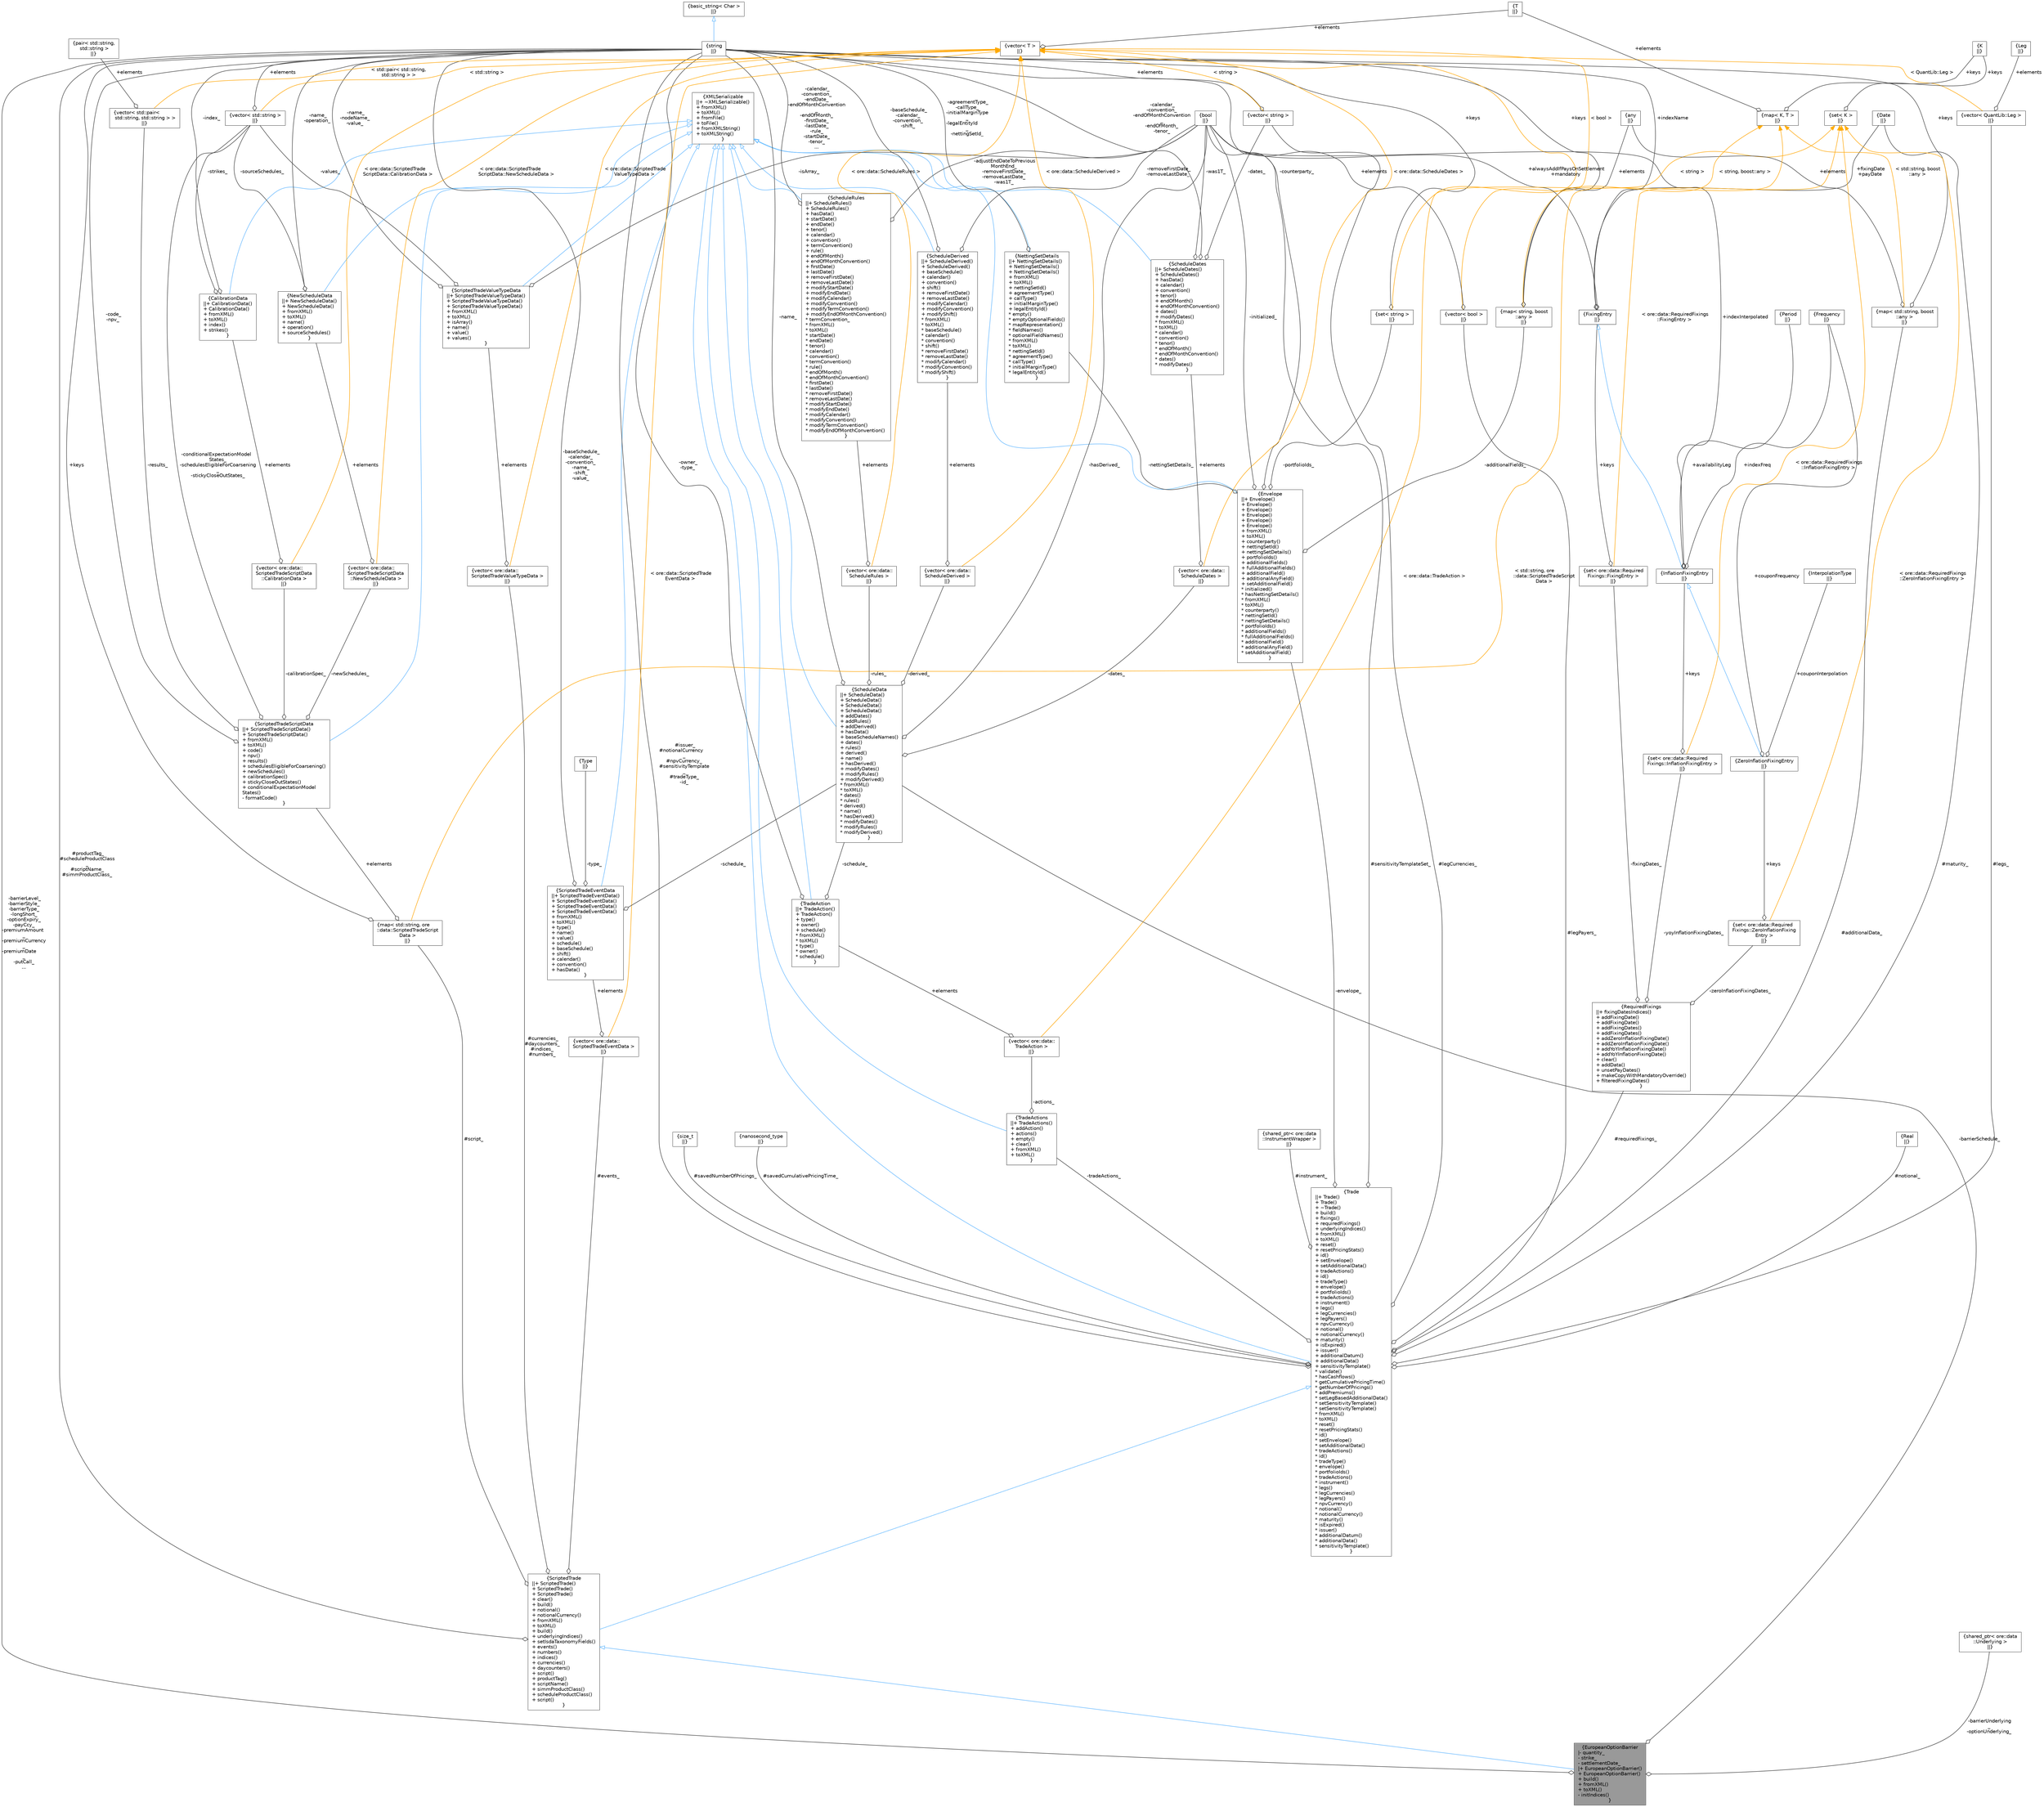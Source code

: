digraph "EuropeanOptionBarrier"
{
 // INTERACTIVE_SVG=YES
 // LATEX_PDF_SIZE
  bgcolor="transparent";
  edge [fontname=Helvetica,fontsize=10,labelfontname=Helvetica,labelfontsize=10];
  node [fontname=Helvetica,fontsize=10,shape=box,height=0.2,width=0.4];
  Node1 [label="{EuropeanOptionBarrier\n|- quantity_\l- strike_\l- settlementDate_\l|+ EuropeanOptionBarrier()\l+ EuropeanOptionBarrier()\l+ build()\l+ fromXML()\l+ toXML()\l- initIndices()\l}",height=0.2,width=0.4,color="gray40", fillcolor="grey60", style="filled", fontcolor="black",tooltip=" "];
  Node2 -> Node1 [dir="back",color="steelblue1",style="solid",arrowtail="onormal"];
  Node2 [label="{ScriptedTrade\n||+ ScriptedTrade()\l+ ScriptedTrade()\l+ ScriptedTrade()\l+ clear()\l+ build()\l+ notional()\l+ notionalCurrency()\l+ fromXML()\l+ toXML()\l+ build()\l+ underlyingIndices()\l+ setIsdaTaxonomyFields()\l+ events()\l+ numbers()\l+ indices()\l+ currencies()\l+ daycounters()\l+ script()\l+ productTag()\l+ scriptName()\l+ simmProductClass()\l+ scheduleProductClass()\l+ script()\l}",height=0.2,width=0.4,color="gray40", fillcolor="white", style="filled",URL="$classore_1_1data_1_1_scripted_trade.html",tooltip=" "];
  Node3 -> Node2 [dir="back",color="steelblue1",style="solid",arrowtail="onormal"];
  Node3 [label="{Trade\n||+ Trade()\l+ Trade()\l+ ~Trade()\l+ build()\l+ fixings()\l+ requiredFixings()\l+ underlyingIndices()\l+ fromXML()\l+ toXML()\l+ reset()\l+ resetPricingStats()\l+ id()\l+ setEnvelope()\l+ setAdditionalData()\l+ tradeActions()\l+ id()\l+ tradeType()\l+ envelope()\l+ portfolioIds()\l+ tradeActions()\l+ instrument()\l+ legs()\l+ legCurrencies()\l+ legPayers()\l+ npvCurrency()\l+ notional()\l+ notionalCurrency()\l+ maturity()\l+ isExpired()\l+ issuer()\l+ additionalDatum()\l+ additionalData()\l+ sensitivityTemplate()\l* validate()\l* hasCashflows()\l* getCumulativePricingTime()\l* getNumberOfPricings()\l* addPremiums()\l* setLegBasedAdditionalData()\l* setSensitivityTemplate()\l* setSensitivityTemplate()\l* fromXML()\l* toXML()\l* reset()\l* resetPricingStats()\l* id()\l* setEnvelope()\l* setAdditionalData()\l* tradeActions()\l* id()\l* tradeType()\l* envelope()\l* portfolioIds()\l* tradeActions()\l* instrument()\l* legs()\l* legCurrencies()\l* legPayers()\l* npvCurrency()\l* notional()\l* notionalCurrency()\l* maturity()\l* isExpired()\l* issuer()\l* additionalDatum()\l* additionalData()\l* sensitivityTemplate()\l}",height=0.2,width=0.4,color="gray40", fillcolor="white", style="filled",URL="$classore_1_1data_1_1_trade.html",tooltip="Trade base class."];
  Node4 -> Node3 [dir="back",color="steelblue1",style="solid",arrowtail="onormal"];
  Node4 [label="{XMLSerializable\n||+ ~XMLSerializable()\l+ fromXML()\l+ toXML()\l+ fromFile()\l+ toFile()\l+ fromXMLString()\l+ toXMLString()\l}",height=0.2,width=0.4,color="gray40", fillcolor="white", style="filled",URL="$classore_1_1data_1_1_x_m_l_serializable.html",tooltip="Base class for all serializable classes."];
  Node5 -> Node3 [color="grey25",style="solid",label=" #issuer_\n#notionalCurrency\l_\n#npvCurrency_\n#sensitivityTemplate\l_\n#tradeType_\n-id_" ,arrowhead="odiamond"];
  Node5 [label="{string\n||}",height=0.2,width=0.4,color="gray40", fillcolor="white", style="filled",tooltip=" "];
  Node6 -> Node5 [dir="back",color="steelblue1",style="solid",arrowtail="onormal"];
  Node6 [label="{basic_string\< Char \>\n||}",height=0.2,width=0.4,color="gray40", fillcolor="white", style="filled",tooltip=" "];
  Node7 -> Node3 [color="grey25",style="solid",label=" #instrument_" ,arrowhead="odiamond"];
  Node7 [label="{shared_ptr\< ore::data\l::InstrumentWrapper \>\n||}",height=0.2,width=0.4,color="gray40", fillcolor="white", style="filled",tooltip=" "];
  Node8 -> Node3 [color="grey25",style="solid",label=" #legs_" ,arrowhead="odiamond"];
  Node8 [label="{vector\< QuantLib::Leg \>\n||}",height=0.2,width=0.4,color="gray40", fillcolor="white", style="filled",tooltip=" "];
  Node9 -> Node8 [color="grey25",style="solid",label=" +elements" ,arrowhead="odiamond"];
  Node9 [label="{Leg\n||}",height=0.2,width=0.4,color="gray40", fillcolor="white", style="filled",tooltip=" "];
  Node10 -> Node8 [dir="back",color="orange",style="solid",label=" \< QuantLib::Leg \>" ];
  Node10 [label="{vector\< T \>\n||}",height=0.2,width=0.4,color="gray40", fillcolor="white", style="filled",tooltip=" "];
  Node11 -> Node10 [color="grey25",style="solid",label=" +elements" ,arrowhead="odiamond"];
  Node11 [label="{T\n||}",height=0.2,width=0.4,color="gray40", fillcolor="white", style="filled",tooltip=" "];
  Node12 -> Node3 [color="grey25",style="solid",label=" #legCurrencies_" ,arrowhead="odiamond"];
  Node12 [label="{vector\< string \>\n||}",height=0.2,width=0.4,color="gray40", fillcolor="white", style="filled",tooltip=" "];
  Node5 -> Node12 [color="grey25",style="solid",label=" +elements" ,arrowhead="odiamond"];
  Node10 -> Node12 [dir="back",color="orange",style="solid",label=" \< string \>" ];
  Node13 -> Node3 [color="grey25",style="solid",label=" #legPayers_" ,arrowhead="odiamond"];
  Node13 [label="{vector\< bool \>\n||}",height=0.2,width=0.4,color="gray40", fillcolor="white", style="filled",tooltip=" "];
  Node14 -> Node13 [color="grey25",style="solid",label=" +elements" ,arrowhead="odiamond"];
  Node14 [label="{bool\n||}",height=0.2,width=0.4,color="gray40", fillcolor="white", style="filled",URL="$classbool.html",tooltip=" "];
  Node10 -> Node13 [dir="back",color="orange",style="solid",label=" \< bool \>" ];
  Node15 -> Node3 [color="grey25",style="solid",label=" #notional_" ,arrowhead="odiamond"];
  Node15 [label="{Real\n||}",height=0.2,width=0.4,color="gray40", fillcolor="white", style="filled",tooltip=" "];
  Node16 -> Node3 [color="grey25",style="solid",label=" #maturity_" ,arrowhead="odiamond"];
  Node16 [label="{Date\n||}",height=0.2,width=0.4,color="gray40", fillcolor="white", style="filled",tooltip=" "];
  Node14 -> Node3 [color="grey25",style="solid",label=" #sensitivityTemplateSet_" ,arrowhead="odiamond"];
  Node17 -> Node3 [color="grey25",style="solid",label=" #savedNumberOfPricings_" ,arrowhead="odiamond"];
  Node17 [label="{size_t\n||}",height=0.2,width=0.4,color="gray40", fillcolor="white", style="filled",tooltip=" "];
  Node18 -> Node3 [color="grey25",style="solid",label=" #savedCumulativePricingTime_" ,arrowhead="odiamond"];
  Node18 [label="{nanosecond_type\n||}",height=0.2,width=0.4,color="gray40", fillcolor="white", style="filled",tooltip=" "];
  Node19 -> Node3 [color="grey25",style="solid",label=" #requiredFixings_" ,arrowhead="odiamond"];
  Node19 [label="{RequiredFixings\n||+ fixingDatesIndices()\l+ addFixingDate()\l+ addFixingDate()\l+ addFixingDates()\l+ addFixingDates()\l+ addZeroInflationFixingDate()\l+ addZeroInflationFixingDate()\l+ addYoYInflationFixingDate()\l+ addYoYInflationFixingDate()\l+ clear()\l+ addData()\l+ unsetPayDates()\l+ makeCopyWithMandatoryOverride()\l+ filteredFixingDates()\l}",height=0.2,width=0.4,color="gray40", fillcolor="white", style="filled",URL="$classore_1_1data_1_1_required_fixings.html",tooltip=" "];
  Node20 -> Node19 [color="grey25",style="solid",label=" -fixingDates_" ,arrowhead="odiamond"];
  Node20 [label="{set\< ore::data::Required\lFixings::FixingEntry \>\n||}",height=0.2,width=0.4,color="gray40", fillcolor="white", style="filled",tooltip=" "];
  Node21 -> Node20 [color="grey25",style="solid",label=" +keys" ,arrowhead="odiamond"];
  Node21 [label="{FixingEntry\n||}",height=0.2,width=0.4,color="gray40", fillcolor="white", style="filled",URL="$structore_1_1data_1_1_required_fixings_1_1_fixing_entry.html",tooltip=" "];
  Node5 -> Node21 [color="grey25",style="solid",label=" +indexName" ,arrowhead="odiamond"];
  Node16 -> Node21 [color="grey25",style="solid",label=" +fixingDate\n+payDate" ,arrowhead="odiamond"];
  Node14 -> Node21 [color="grey25",style="solid",label=" +alwaysAddIfPaysOnSettlement\n+mandatory" ,arrowhead="odiamond"];
  Node22 -> Node20 [dir="back",color="orange",style="solid",label=" \< ore::data::RequiredFixings\l::FixingEntry \>" ];
  Node22 [label="{set\< K \>\n||}",height=0.2,width=0.4,color="gray40", fillcolor="white", style="filled",tooltip=" "];
  Node23 -> Node22 [color="grey25",style="solid",label=" +keys" ,arrowhead="odiamond"];
  Node23 [label="{K\n||}",height=0.2,width=0.4,color="gray40", fillcolor="white", style="filled",tooltip=" "];
  Node24 -> Node19 [color="grey25",style="solid",label=" -zeroInflationFixingDates_" ,arrowhead="odiamond"];
  Node24 [label="{set\< ore::data::Required\lFixings::ZeroInflationFixing\lEntry \>\n||}",height=0.2,width=0.4,color="gray40", fillcolor="white", style="filled",tooltip=" "];
  Node25 -> Node24 [color="grey25",style="solid",label=" +keys" ,arrowhead="odiamond"];
  Node25 [label="{ZeroInflationFixingEntry\n||}",height=0.2,width=0.4,color="gray40", fillcolor="white", style="filled",URL="$structore_1_1data_1_1_required_fixings_1_1_zero_inflation_fixing_entry.html",tooltip=" "];
  Node26 -> Node25 [dir="back",color="steelblue1",style="solid",arrowtail="onormal"];
  Node26 [label="{InflationFixingEntry\n||}",height=0.2,width=0.4,color="gray40", fillcolor="white", style="filled",URL="$structore_1_1data_1_1_required_fixings_1_1_inflation_fixing_entry.html",tooltip=" "];
  Node21 -> Node26 [dir="back",color="steelblue1",style="solid",arrowtail="onormal"];
  Node14 -> Node26 [color="grey25",style="solid",label=" +indexInterpolated" ,arrowhead="odiamond"];
  Node27 -> Node26 [color="grey25",style="solid",label=" +indexFreq" ,arrowhead="odiamond"];
  Node27 [label="{Frequency\n||}",height=0.2,width=0.4,color="gray40", fillcolor="white", style="filled",tooltip=" "];
  Node28 -> Node26 [color="grey25",style="solid",label=" +availabilityLeg" ,arrowhead="odiamond"];
  Node28 [label="{Period\n||}",height=0.2,width=0.4,color="gray40", fillcolor="white", style="filled",tooltip=" "];
  Node29 -> Node25 [color="grey25",style="solid",label=" +couponInterpolation" ,arrowhead="odiamond"];
  Node29 [label="{InterpolationType\n||}",height=0.2,width=0.4,color="gray40", fillcolor="white", style="filled",tooltip=" "];
  Node27 -> Node25 [color="grey25",style="solid",label=" +couponFrequency" ,arrowhead="odiamond"];
  Node22 -> Node24 [dir="back",color="orange",style="solid",label=" \< ore::data::RequiredFixings\l::ZeroInflationFixingEntry \>" ];
  Node30 -> Node19 [color="grey25",style="solid",label=" -yoyInflationFixingDates_" ,arrowhead="odiamond"];
  Node30 [label="{set\< ore::data::Required\lFixings::InflationFixingEntry \>\n||}",height=0.2,width=0.4,color="gray40", fillcolor="white", style="filled",tooltip=" "];
  Node26 -> Node30 [color="grey25",style="solid",label=" +keys" ,arrowhead="odiamond"];
  Node22 -> Node30 [dir="back",color="orange",style="solid",label=" \< ore::data::RequiredFixings\l::InflationFixingEntry \>" ];
  Node31 -> Node3 [color="grey25",style="solid",label=" #additionalData_" ,arrowhead="odiamond"];
  Node31 [label="{map\< std::string, boost\l::any \>\n||}",height=0.2,width=0.4,color="gray40", fillcolor="white", style="filled",tooltip=" "];
  Node5 -> Node31 [color="grey25",style="solid",label=" +keys" ,arrowhead="odiamond"];
  Node32 -> Node31 [color="grey25",style="solid",label=" +elements" ,arrowhead="odiamond"];
  Node32 [label="{any\n||}",height=0.2,width=0.4,color="gray40", fillcolor="white", style="filled",tooltip=" "];
  Node33 -> Node31 [dir="back",color="orange",style="solid",label=" \< std::string, boost\l::any \>" ];
  Node33 [label="{map\< K, T \>\n||}",height=0.2,width=0.4,color="gray40", fillcolor="white", style="filled",tooltip=" "];
  Node23 -> Node33 [color="grey25",style="solid",label=" +keys" ,arrowhead="odiamond"];
  Node11 -> Node33 [color="grey25",style="solid",label=" +elements" ,arrowhead="odiamond"];
  Node34 -> Node3 [color="grey25",style="solid",label=" -envelope_" ,arrowhead="odiamond"];
  Node34 [label="{Envelope\n||+ Envelope()\l+ Envelope()\l+ Envelope()\l+ Envelope()\l+ Envelope()\l+ Envelope()\l+ fromXML()\l+ toXML()\l+ counterparty()\l+ nettingSetId()\l+ nettingSetDetails()\l+ portfolioIds()\l+ additionalFields()\l+ fullAdditionalFields()\l+ additionalField()\l+ additionalAnyField()\l+ setAdditionalField()\l* initialized()\l* hasNettingSetDetails()\l* fromXML()\l* toXML()\l* counterparty()\l* nettingSetId()\l* nettingSetDetails()\l* portfolioIds()\l* additionalFields()\l* fullAdditionalFields()\l* additionalField()\l* additionalAnyField()\l* setAdditionalField()\l}",height=0.2,width=0.4,color="gray40", fillcolor="white", style="filled",URL="$classore_1_1data_1_1_envelope.html",tooltip="Serializable object holding generic trade data, reporting dimensions."];
  Node4 -> Node34 [dir="back",color="steelblue1",style="solid",arrowtail="onormal"];
  Node5 -> Node34 [color="grey25",style="solid",label=" -counterparty_" ,arrowhead="odiamond"];
  Node35 -> Node34 [color="grey25",style="solid",label=" -nettingSetDetails_" ,arrowhead="odiamond"];
  Node35 [label="{NettingSetDetails\n||+ NettingSetDetails()\l+ NettingSetDetails()\l+ NettingSetDetails()\l+ fromXML()\l+ toXML()\l+ nettingSetId()\l+ agreementType()\l+ callType()\l+ initialMarginType()\l+ legalEntityId()\l* empty()\l* emptyOptionalFields()\l* mapRepresentation()\l* fieldNames()\l* optionalFieldNames()\l* fromXML()\l* toXML()\l* nettingSetId()\l* agreementType()\l* callType()\l* initialMarginType()\l* legalEntityId()\l}",height=0.2,width=0.4,color="gray40", fillcolor="white", style="filled",URL="$classore_1_1data_1_1_netting_set_details.html",tooltip="Serializable object holding netting set identification data."];
  Node4 -> Node35 [dir="back",color="steelblue1",style="solid",arrowtail="onormal"];
  Node5 -> Node35 [color="grey25",style="solid",label=" -agreementType_\n-callType_\n-initialMarginType\l_\n-legalEntityId\l_\n-nettingSetId_" ,arrowhead="odiamond"];
  Node36 -> Node34 [color="grey25",style="solid",label=" -portfolioIds_" ,arrowhead="odiamond"];
  Node36 [label="{set\< string \>\n||}",height=0.2,width=0.4,color="gray40", fillcolor="white", style="filled",tooltip=" "];
  Node5 -> Node36 [color="grey25",style="solid",label=" +keys" ,arrowhead="odiamond"];
  Node22 -> Node36 [dir="back",color="orange",style="solid",label=" \< string \>" ];
  Node37 -> Node34 [color="grey25",style="solid",label=" -additionalFields_" ,arrowhead="odiamond"];
  Node37 [label="{map\< string, boost\l::any \>\n||}",height=0.2,width=0.4,color="gray40", fillcolor="white", style="filled",tooltip=" "];
  Node5 -> Node37 [color="grey25",style="solid",label=" +keys" ,arrowhead="odiamond"];
  Node32 -> Node37 [color="grey25",style="solid",label=" +elements" ,arrowhead="odiamond"];
  Node33 -> Node37 [dir="back",color="orange",style="solid",label=" \< string, boost::any \>" ];
  Node14 -> Node34 [color="grey25",style="solid",label=" -initialized_" ,arrowhead="odiamond"];
  Node38 -> Node3 [color="grey25",style="solid",label=" -tradeActions_" ,arrowhead="odiamond"];
  Node38 [label="{TradeActions\n||+ TradeActions()\l+ addAction()\l+ actions()\l+ empty()\l+ clear()\l+ fromXML()\l+ toXML()\l}",height=0.2,width=0.4,color="gray40", fillcolor="white", style="filled",URL="$classore_1_1data_1_1_trade_actions.html",tooltip="Serializable object holding generic trade actions."];
  Node4 -> Node38 [dir="back",color="steelblue1",style="solid",arrowtail="onormal"];
  Node39 -> Node38 [color="grey25",style="solid",label=" -actions_" ,arrowhead="odiamond"];
  Node39 [label="{vector\< ore::data::\lTradeAction \>\n||}",height=0.2,width=0.4,color="gray40", fillcolor="white", style="filled",tooltip=" "];
  Node40 -> Node39 [color="grey25",style="solid",label=" +elements" ,arrowhead="odiamond"];
  Node40 [label="{TradeAction\n||+ TradeAction()\l+ TradeAction()\l+ type()\l+ owner()\l+ schedule()\l* fromXML()\l* toXML()\l* type()\l* owner()\l* schedule()\l}",height=0.2,width=0.4,color="gray40", fillcolor="white", style="filled",URL="$classore_1_1data_1_1_trade_action.html",tooltip="Serializable object holding a trade action."];
  Node4 -> Node40 [dir="back",color="steelblue1",style="solid",arrowtail="onormal"];
  Node5 -> Node40 [color="grey25",style="solid",label=" -owner_\n-type_" ,arrowhead="odiamond"];
  Node41 -> Node40 [color="grey25",style="solid",label=" -schedule_" ,arrowhead="odiamond"];
  Node41 [label="{ScheduleData\n||+ ScheduleData()\l+ ScheduleData()\l+ ScheduleData()\l+ ScheduleData()\l+ addDates()\l+ addRules()\l+ addDerived()\l+ hasData()\l+ baseScheduleNames()\l+ dates()\l+ rules()\l+ derived()\l+ name()\l+ hasDerived()\l+ modifyDates()\l+ modifyRules()\l+ modifyDerived()\l* fromXML()\l* toXML()\l* dates()\l* rules()\l* derived()\l* name()\l* hasDerived()\l* modifyDates()\l* modifyRules()\l* modifyDerived()\l}",height=0.2,width=0.4,color="gray40", fillcolor="white", style="filled",URL="$classore_1_1data_1_1_schedule_data.html",tooltip="Serializable schedule data."];
  Node4 -> Node41 [dir="back",color="steelblue1",style="solid",arrowtail="onormal"];
  Node42 -> Node41 [color="grey25",style="solid",label=" -dates_" ,arrowhead="odiamond"];
  Node42 [label="{vector\< ore::data::\lScheduleDates \>\n||}",height=0.2,width=0.4,color="gray40", fillcolor="white", style="filled",tooltip=" "];
  Node43 -> Node42 [color="grey25",style="solid",label=" +elements" ,arrowhead="odiamond"];
  Node43 [label="{ScheduleDates\n||+ ScheduleDates()\l+ ScheduleDates()\l+ hasData()\l+ calendar()\l+ convention()\l+ tenor()\l+ endOfMonth()\l+ endOfMonthConvention()\l+ dates()\l+ modifyDates()\l* fromXML()\l* toXML()\l* calendar()\l* convention()\l* tenor()\l* endOfMonth()\l* endOfMonthConvention()\l* dates()\l* modifyDates()\l}",height=0.2,width=0.4,color="gray40", fillcolor="white", style="filled",URL="$classore_1_1data_1_1_schedule_dates.html",tooltip="Serializable object holding schedule Dates data."];
  Node4 -> Node43 [dir="back",color="steelblue1",style="solid",arrowtail="onormal"];
  Node5 -> Node43 [color="grey25",style="solid",label=" -calendar_\n-convention_\n-endOfMonthConvention\l_\n-endOfMonth_\n-tenor_" ,arrowhead="odiamond"];
  Node12 -> Node43 [color="grey25",style="solid",label=" -dates_" ,arrowhead="odiamond"];
  Node14 -> Node43 [color="grey25",style="solid",label=" -was1T_" ,arrowhead="odiamond"];
  Node10 -> Node42 [dir="back",color="orange",style="solid",label=" \< ore::data::ScheduleDates \>" ];
  Node44 -> Node41 [color="grey25",style="solid",label=" -rules_" ,arrowhead="odiamond"];
  Node44 [label="{vector\< ore::data::\lScheduleRules \>\n||}",height=0.2,width=0.4,color="gray40", fillcolor="white", style="filled",tooltip=" "];
  Node45 -> Node44 [color="grey25",style="solid",label=" +elements" ,arrowhead="odiamond"];
  Node45 [label="{ScheduleRules\n||+ ScheduleRules()\l+ ScheduleRules()\l+ hasData()\l+ startDate()\l+ endDate()\l+ tenor()\l+ calendar()\l+ convention()\l+ termConvention()\l+ rule()\l+ endOfMonth()\l+ endOfMonthConvention()\l+ firstDate()\l+ lastDate()\l+ removeFirstDate()\l+ removeLastDate()\l+ modifyStartDate()\l+ modifyEndDate()\l+ modifyCalendar()\l+ modifyConvention()\l+ modifyTermConvention()\l+ modifyEndOfMonthConvention()\l* termConvention_\l* fromXML()\l* toXML()\l* startDate()\l* endDate()\l* tenor()\l* calendar()\l* convention()\l* termConvention()\l* rule()\l* endOfMonth()\l* endOfMonthConvention()\l* firstDate()\l* lastDate()\l* removeFirstDate()\l* removeLastDate()\l* modifyStartDate()\l* modifyEndDate()\l* modifyCalendar()\l* modifyConvention()\l* modifyTermConvention()\l* modifyEndOfMonthConvention()\l}",height=0.2,width=0.4,color="gray40", fillcolor="white", style="filled",URL="$classore_1_1data_1_1_schedule_rules.html",tooltip="Serializable object holding schedule Rules data."];
  Node4 -> Node45 [dir="back",color="steelblue1",style="solid",arrowtail="onormal"];
  Node5 -> Node45 [color="grey25",style="solid",label=" -calendar_\n-convention_\n-endDate_\n-endOfMonthConvention\l_\n-endOfMonth_\n-firstDate_\n-lastDate_\n-rule_\n-startDate_\n-tenor_\n..." ,arrowhead="odiamond"];
  Node14 -> Node45 [color="grey25",style="solid",label=" -adjustEndDateToPrevious\lMonthEnd_\n-removeFirstDate_\n-removeLastDate_\n-was1T_" ,arrowhead="odiamond"];
  Node10 -> Node44 [dir="back",color="orange",style="solid",label=" \< ore::data::ScheduleRules \>" ];
  Node46 -> Node41 [color="grey25",style="solid",label=" -derived_" ,arrowhead="odiamond"];
  Node46 [label="{vector\< ore::data::\lScheduleDerived \>\n||}",height=0.2,width=0.4,color="gray40", fillcolor="white", style="filled",tooltip=" "];
  Node47 -> Node46 [color="grey25",style="solid",label=" +elements" ,arrowhead="odiamond"];
  Node47 [label="{ScheduleDerived\n||+ ScheduleDerived()\l+ ScheduleDerived()\l+ baseSchedule()\l+ calendar()\l+ convention()\l+ shift()\l+ removeFirstDate()\l+ removeLastDate()\l+ modifyCalendar()\l+ modifyConvention()\l+ modifyShift()\l* fromXML()\l* toXML()\l* baseSchedule()\l* calendar()\l* convention()\l* shift()\l* removeFirstDate()\l* removeLastDate()\l* modifyCalendar()\l* modifyConvention()\l* modifyShift()\l}",height=0.2,width=0.4,color="gray40", fillcolor="white", style="filled",URL="$classore_1_1data_1_1_schedule_derived.html",tooltip="Serializable object holding Derived schedule data."];
  Node4 -> Node47 [dir="back",color="steelblue1",style="solid",arrowtail="onormal"];
  Node5 -> Node47 [color="grey25",style="solid",label=" -baseSchedule_\n-calendar_\n-convention_\n-shift_" ,arrowhead="odiamond"];
  Node14 -> Node47 [color="grey25",style="solid",label=" -removeFirstDate_\n-removeLastDate_" ,arrowhead="odiamond"];
  Node10 -> Node46 [dir="back",color="orange",style="solid",label=" \< ore::data::ScheduleDerived \>" ];
  Node5 -> Node41 [color="grey25",style="solid",label=" -name_" ,arrowhead="odiamond"];
  Node14 -> Node41 [color="grey25",style="solid",label=" -hasDerived_" ,arrowhead="odiamond"];
  Node10 -> Node39 [dir="back",color="orange",style="solid",label=" \< ore::data::TradeAction \>" ];
  Node48 -> Node2 [color="grey25",style="solid",label=" #events_" ,arrowhead="odiamond"];
  Node48 [label="{vector\< ore::data::\lScriptedTradeEventData \>\n||}",height=0.2,width=0.4,color="gray40", fillcolor="white", style="filled",tooltip=" "];
  Node49 -> Node48 [color="grey25",style="solid",label=" +elements" ,arrowhead="odiamond"];
  Node49 [label="{ScriptedTradeEventData\n||+ ScriptedTradeEventData()\l+ ScriptedTradeEventData()\l+ ScriptedTradeEventData()\l+ ScriptedTradeEventData()\l+ fromXML()\l+ toXML()\l+ type()\l+ name()\l+ value()\l+ schedule()\l+ baseSchedule()\l+ shift()\l+ calendar()\l+ convention()\l+ hasData()\l}",height=0.2,width=0.4,color="gray40", fillcolor="white", style="filled",URL="$classore_1_1data_1_1_scripted_trade_event_data.html",tooltip=" "];
  Node4 -> Node49 [dir="back",color="steelblue1",style="solid",arrowtail="onormal"];
  Node50 -> Node49 [color="grey25",style="solid",label=" -type_" ,arrowhead="odiamond"];
  Node50 [label="{Type\n||}",height=0.2,width=0.4,color="gray40", fillcolor="white", style="filled",tooltip=" "];
  Node5 -> Node49 [color="grey25",style="solid",label=" -baseSchedule_\n-calendar_\n-convention_\n-name_\n-shift_\n-value_" ,arrowhead="odiamond"];
  Node41 -> Node49 [color="grey25",style="solid",label=" -schedule_" ,arrowhead="odiamond"];
  Node10 -> Node48 [dir="back",color="orange",style="solid",label=" \< ore::data::ScriptedTrade\lEventData \>" ];
  Node51 -> Node2 [color="grey25",style="solid",label=" #currencies_\n#daycounters_\n#indices_\n#numbers_" ,arrowhead="odiamond"];
  Node51 [label="{vector\< ore::data::\lScriptedTradeValueTypeData \>\n||}",height=0.2,width=0.4,color="gray40", fillcolor="white", style="filled",tooltip=" "];
  Node52 -> Node51 [color="grey25",style="solid",label=" +elements" ,arrowhead="odiamond"];
  Node52 [label="{ScriptedTradeValueTypeData\n||+ ScriptedTradeValueTypeData()\l+ ScriptedTradeValueTypeData()\l+ ScriptedTradeValueTypeData()\l+ fromXML()\l+ toXML()\l+ isArray()\l+ name()\l+ value()\l+ values()\l}",height=0.2,width=0.4,color="gray40", fillcolor="white", style="filled",URL="$classore_1_1data_1_1_scripted_trade_value_type_data.html",tooltip=" "];
  Node4 -> Node52 [dir="back",color="steelblue1",style="solid",arrowtail="onormal"];
  Node5 -> Node52 [color="grey25",style="solid",label=" -name_\n-nodeName_\n-value_" ,arrowhead="odiamond"];
  Node14 -> Node52 [color="grey25",style="solid",label=" -isArray_" ,arrowhead="odiamond"];
  Node53 -> Node52 [color="grey25",style="solid",label=" -values_" ,arrowhead="odiamond"];
  Node53 [label="{vector\< std::string \>\n||}",height=0.2,width=0.4,color="gray40", fillcolor="white", style="filled",tooltip=" "];
  Node5 -> Node53 [color="grey25",style="solid",label=" +elements" ,arrowhead="odiamond"];
  Node10 -> Node53 [dir="back",color="orange",style="solid",label=" \< std::string \>" ];
  Node10 -> Node51 [dir="back",color="orange",style="solid",label=" \< ore::data::ScriptedTrade\lValueTypeData \>" ];
  Node54 -> Node2 [color="grey25",style="solid",label=" #script_" ,arrowhead="odiamond"];
  Node54 [label="{map\< std::string, ore\l::data::ScriptedTradeScript\lData \>\n||}",height=0.2,width=0.4,color="gray40", fillcolor="white", style="filled",tooltip=" "];
  Node5 -> Node54 [color="grey25",style="solid",label=" +keys" ,arrowhead="odiamond"];
  Node55 -> Node54 [color="grey25",style="solid",label=" +elements" ,arrowhead="odiamond"];
  Node55 [label="{ScriptedTradeScriptData\n||+ ScriptedTradeScriptData()\l+ ScriptedTradeScriptData()\l+ fromXML()\l+ toXML()\l+ code()\l+ npv()\l+ results()\l+ schedulesEligibleForCoarsening()\l+ newSchedules()\l+ calibrationSpec()\l+ stickyCloseOutStates()\l+ conditionalExpectationModel\lStates()\l- formatCode()\l}",height=0.2,width=0.4,color="gray40", fillcolor="white", style="filled",URL="$classore_1_1data_1_1_scripted_trade_script_data.html",tooltip=" "];
  Node4 -> Node55 [dir="back",color="steelblue1",style="solid",arrowtail="onormal"];
  Node5 -> Node55 [color="grey25",style="solid",label=" -code_\n-npv_" ,arrowhead="odiamond"];
  Node56 -> Node55 [color="grey25",style="solid",label=" -results_" ,arrowhead="odiamond"];
  Node56 [label="{vector\< std::pair\<\l std::string, std::string \> \>\n||}",height=0.2,width=0.4,color="gray40", fillcolor="white", style="filled",tooltip=" "];
  Node57 -> Node56 [color="grey25",style="solid",label=" +elements" ,arrowhead="odiamond"];
  Node57 [label="{pair\< std::string,\l std::string \>\n||}",height=0.2,width=0.4,color="gray40", fillcolor="white", style="filled",tooltip=" "];
  Node10 -> Node56 [dir="back",color="orange",style="solid",label=" \< std::pair\< std::string,\l std::string \> \>" ];
  Node53 -> Node55 [color="grey25",style="solid",label=" -conditionalExpectationModel\lStates_\n-schedulesEligibleForCoarsening\l_\n-stickyCloseOutStates_" ,arrowhead="odiamond"];
  Node58 -> Node55 [color="grey25",style="solid",label=" -newSchedules_" ,arrowhead="odiamond"];
  Node58 [label="{vector\< ore::data::\lScriptedTradeScriptData\l::NewScheduleData \>\n||}",height=0.2,width=0.4,color="gray40", fillcolor="white", style="filled",tooltip=" "];
  Node59 -> Node58 [color="grey25",style="solid",label=" +elements" ,arrowhead="odiamond"];
  Node59 [label="{NewScheduleData\n||+ NewScheduleData()\l+ NewScheduleData()\l+ fromXML()\l+ toXML()\l+ name()\l+ operation()\l+ sourceSchedules()\l}",height=0.2,width=0.4,color="gray40", fillcolor="white", style="filled",URL="$classore_1_1data_1_1_scripted_trade_script_data_1_1_new_schedule_data.html",tooltip=" "];
  Node4 -> Node59 [dir="back",color="steelblue1",style="solid",arrowtail="onormal"];
  Node5 -> Node59 [color="grey25",style="solid",label=" -name_\n-operation_" ,arrowhead="odiamond"];
  Node53 -> Node59 [color="grey25",style="solid",label=" -sourceSchedules_" ,arrowhead="odiamond"];
  Node10 -> Node58 [dir="back",color="orange",style="solid",label=" \< ore::data::ScriptedTrade\lScriptData::NewScheduleData \>" ];
  Node60 -> Node55 [color="grey25",style="solid",label=" -calibrationSpec_" ,arrowhead="odiamond"];
  Node60 [label="{vector\< ore::data::\lScriptedTradeScriptData\l::CalibrationData \>\n||}",height=0.2,width=0.4,color="gray40", fillcolor="white", style="filled",tooltip=" "];
  Node61 -> Node60 [color="grey25",style="solid",label=" +elements" ,arrowhead="odiamond"];
  Node61 [label="{CalibrationData\n||+ CalibrationData()\l+ CalibrationData()\l+ fromXML()\l+ toXML()\l+ index()\l+ strikes()\l}",height=0.2,width=0.4,color="gray40", fillcolor="white", style="filled",URL="$classore_1_1data_1_1_scripted_trade_script_data_1_1_calibration_data.html",tooltip=" "];
  Node4 -> Node61 [dir="back",color="steelblue1",style="solid",arrowtail="onormal"];
  Node5 -> Node61 [color="grey25",style="solid",label=" -index_" ,arrowhead="odiamond"];
  Node53 -> Node61 [color="grey25",style="solid",label=" -strikes_" ,arrowhead="odiamond"];
  Node10 -> Node60 [dir="back",color="orange",style="solid",label=" \< ore::data::ScriptedTrade\lScriptData::CalibrationData \>" ];
  Node33 -> Node54 [dir="back",color="orange",style="solid",label=" \< std::string, ore\l::data::ScriptedTradeScript\lData \>" ];
  Node5 -> Node2 [color="grey25",style="solid",label=" #productTag_\n#scheduleProductClass\l_\n#scriptName_\n#simmProductClass_" ,arrowhead="odiamond"];
  Node5 -> Node1 [color="grey25",style="solid",label=" -barrierLevel_\n-barrierStyle_\n-barrierType_\n-longShort_\n-optionExpiry_\n-payCcy_\n-premiumAmount\l_\n-premiumCurrency\l_\n-premiumDate\l_\n-putCall_\n..." ,arrowhead="odiamond"];
  Node62 -> Node1 [color="grey25",style="solid",label=" -barrierUnderlying\l_\n-optionUnderlying_" ,arrowhead="odiamond"];
  Node62 [label="{shared_ptr\< ore::data\l::Underlying \>\n||}",height=0.2,width=0.4,color="gray40", fillcolor="white", style="filled",tooltip=" "];
  Node41 -> Node1 [color="grey25",style="solid",label=" -barrierSchedule_" ,arrowhead="odiamond"];
}
